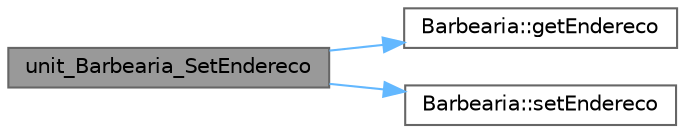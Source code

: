 digraph "unit_Barbearia_SetEndereco"
{
 // LATEX_PDF_SIZE
  bgcolor="transparent";
  edge [fontname=Helvetica,fontsize=10,labelfontname=Helvetica,labelfontsize=10];
  node [fontname=Helvetica,fontsize=10,shape=box,height=0.2,width=0.4];
  rankdir="LR";
  Node1 [id="Node000001",label="unit_Barbearia_SetEndereco",height=0.2,width=0.4,color="gray40", fillcolor="grey60", style="filled", fontcolor="black",tooltip=" "];
  Node1 -> Node2 [id="edge1_Node000001_Node000002",color="steelblue1",style="solid",tooltip=" "];
  Node2 [id="Node000002",label="Barbearia::getEndereco",height=0.2,width=0.4,color="grey40", fillcolor="white", style="filled",URL="$class_barbearia.html#a96c939bf6421a9fc4c6e8705d50dd0f3",tooltip=" "];
  Node1 -> Node3 [id="edge2_Node000001_Node000003",color="steelblue1",style="solid",tooltip=" "];
  Node3 [id="Node000003",label="Barbearia::setEndereco",height=0.2,width=0.4,color="grey40", fillcolor="white", style="filled",URL="$class_barbearia.html#aa6a4125693ad0e42f124eff9be40fe1b",tooltip=" "];
}
